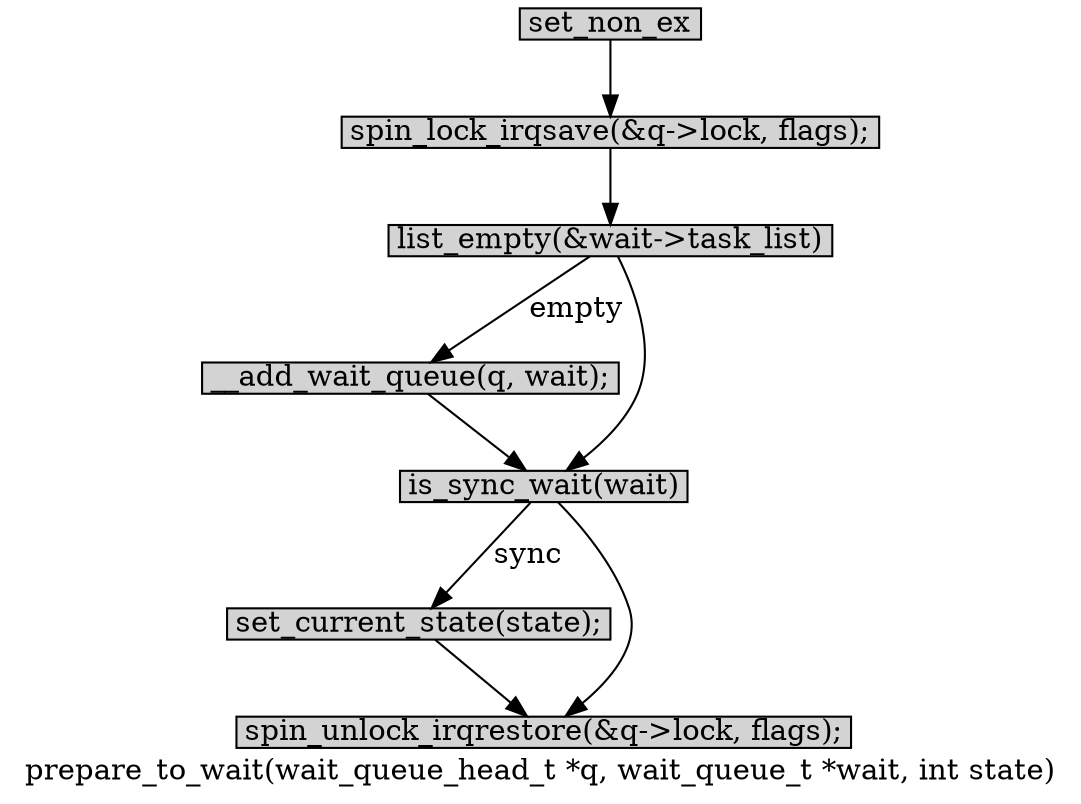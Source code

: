 digraph prepare_to_wait{
        label="prepare_to_wait(wait_queue_head_t *q, wait_queue_t *wait, int state)";
        size="10,18";
        ratio=filled;
        
		node[style=filled, shape = box, margin="0.05,0.005",height="0.1",width="0.1"];

		set_non_ex;
		spin_lock_irqsave[label="spin_lock_irqsave(&q->lock, flags);"];
		list_empty[label="list_empty(&wait->task_list)"];
		__add_wait_queue[label="__add_wait_queue(q, wait);"];
		is_sync_wait[label="is_sync_wait(wait)"];
		set_current_state[label="set_current_state(state);"];
		spin_unlock_irqrestore[label="spin_unlock_irqrestore(&q->lock, flags);"];

		set_non_ex -> spin_lock_irqsave;
		spin_lock_irqsave -> list_empty;
		list_empty -> __add_wait_queue[label="empty"];
		__add_wait_queue -> is_sync_wait;
		is_sync_wait -> set_current_state[label="sync"];
		set_current_state -> spin_unlock_irqrestore;
		list_empty -> is_sync_wait;
		is_sync_wait -> spin_unlock_irqrestore;
}
